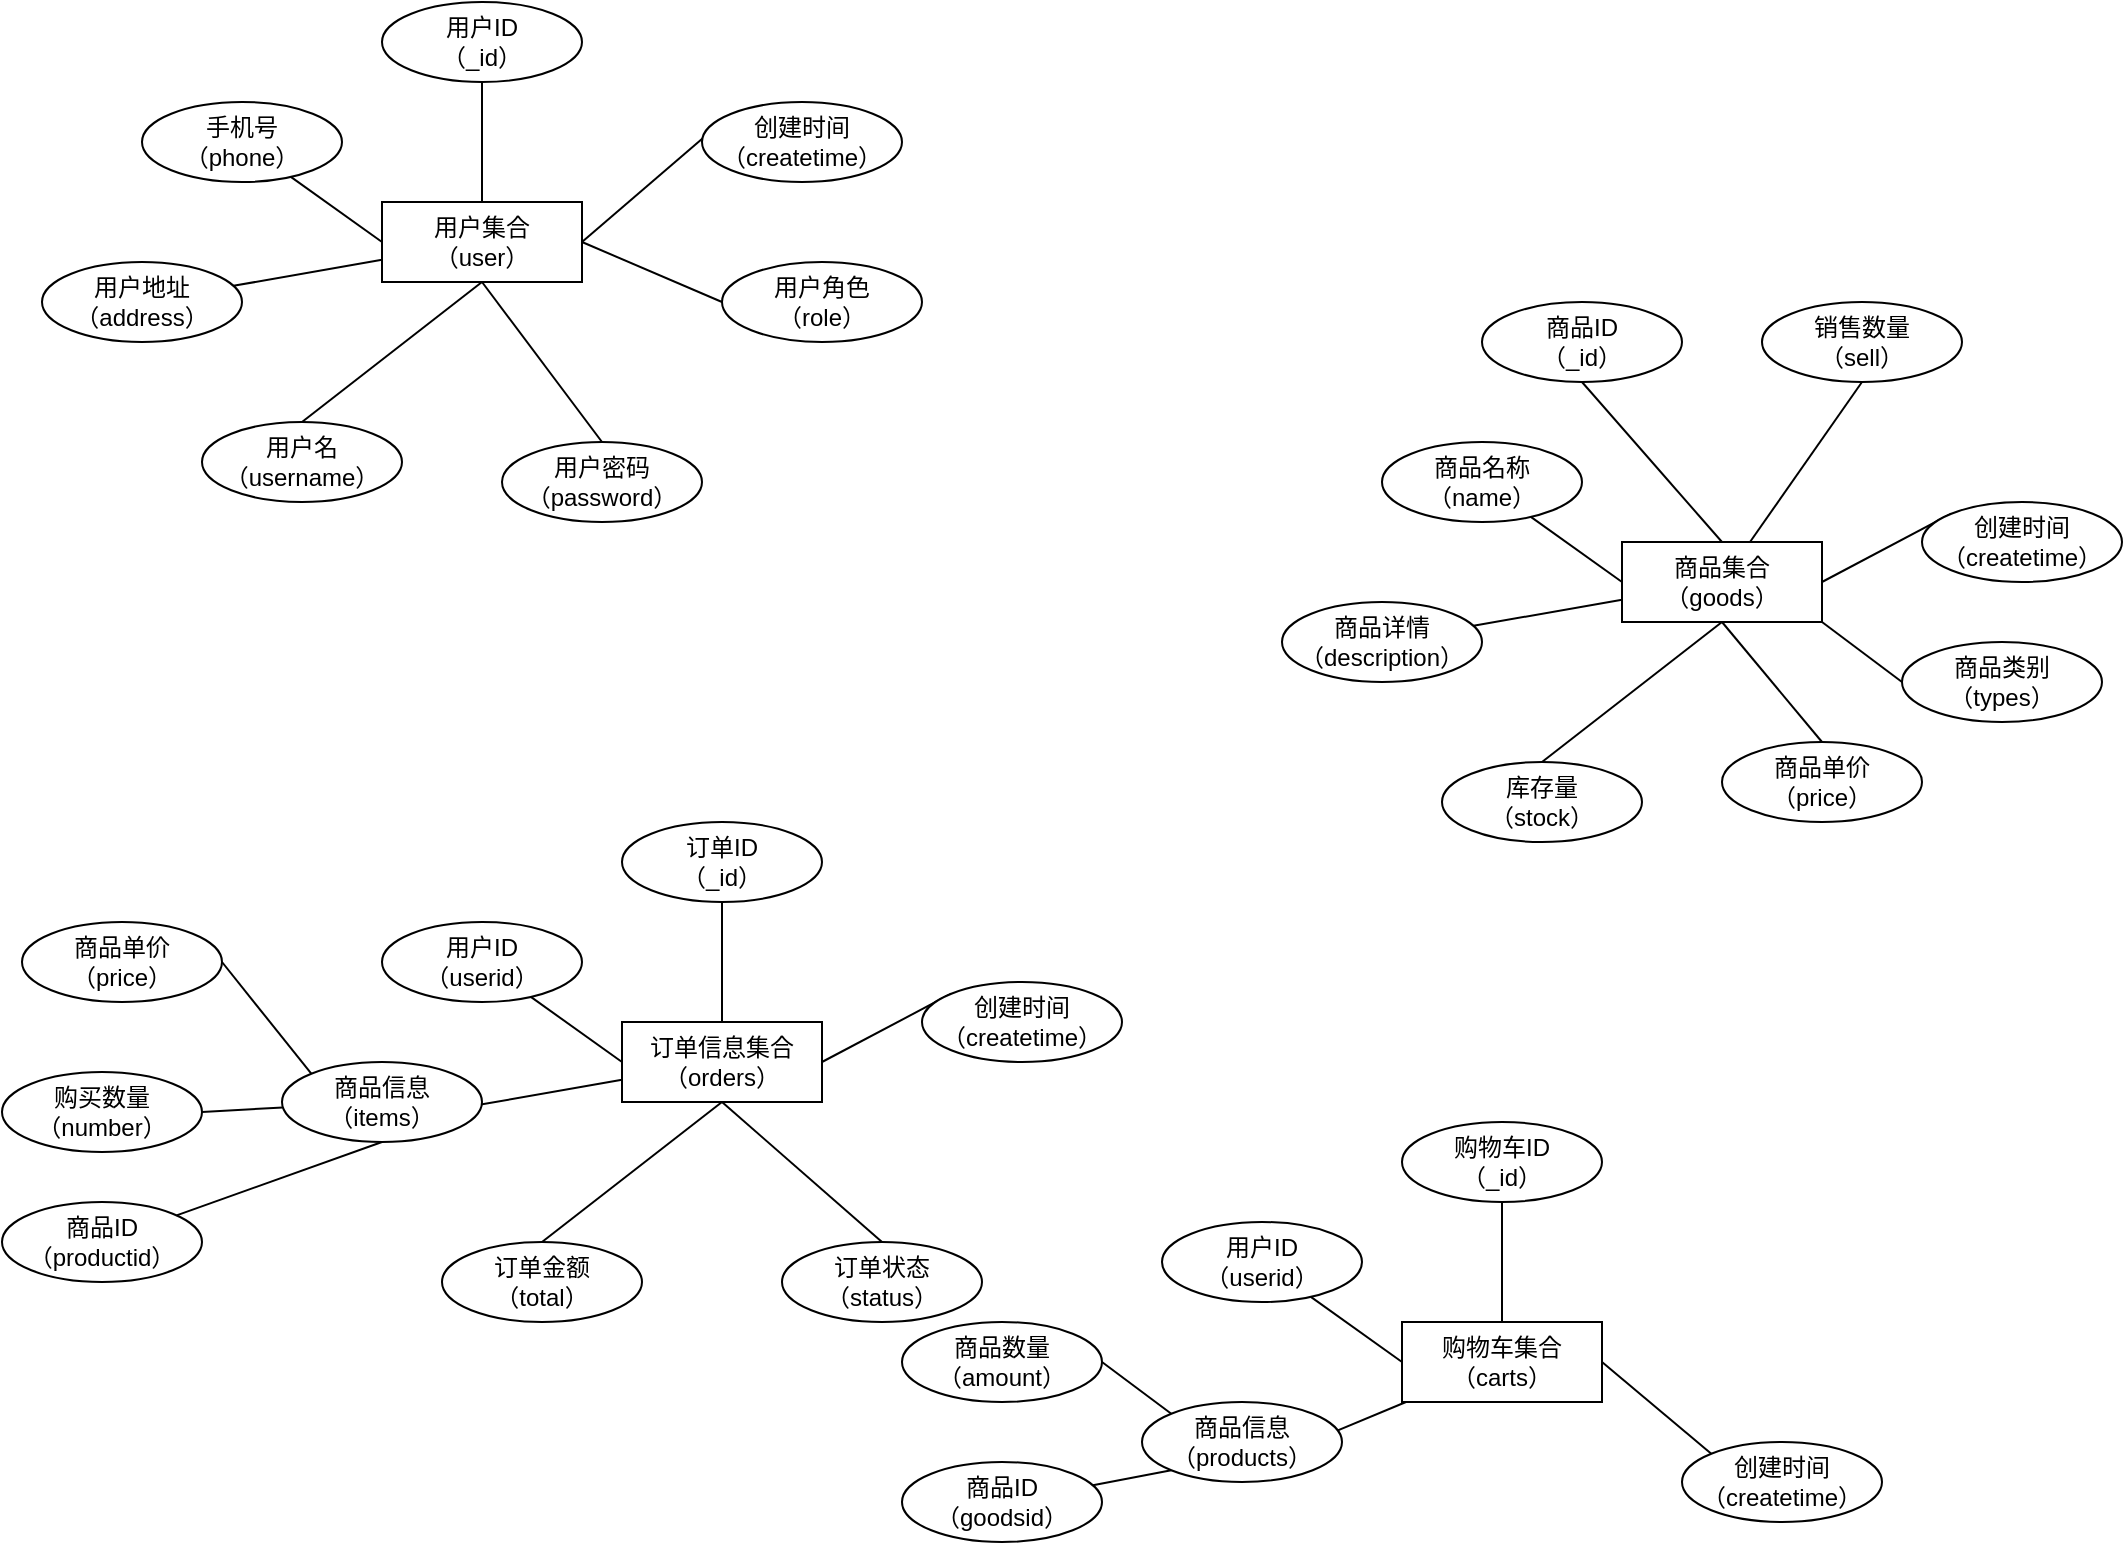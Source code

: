 <mxfile version="21.2.1" type="github">
  <diagram name="第 1 页" id="jo3ZEISlKgQD98OQp_iE">
    <mxGraphModel dx="1047" dy="516" grid="1" gridSize="10" guides="1" tooltips="1" connect="1" arrows="1" fold="1" page="1" pageScale="1" pageWidth="827" pageHeight="1169" math="0" shadow="0">
      <root>
        <mxCell id="0" />
        <mxCell id="1" parent="0" />
        <mxCell id="Bszq52swU1m2TZtWPtOC-1" value="用户ID&lt;br&gt;（_id）" style="ellipse;whiteSpace=wrap;html=1;align=center;" parent="1" vertex="1">
          <mxGeometry x="230" y="30" width="100" height="40" as="geometry" />
        </mxCell>
        <mxCell id="Bszq52swU1m2TZtWPtOC-8" style="rounded=0;orthogonalLoop=1;jettySize=auto;html=1;exitX=0.5;exitY=1;exitDx=0;exitDy=0;entryX=0.5;entryY=0;entryDx=0;entryDy=0;endArrow=none;endFill=0;" parent="1" source="Bszq52swU1m2TZtWPtOC-2" target="Bszq52swU1m2TZtWPtOC-7" edge="1">
          <mxGeometry relative="1" as="geometry" />
        </mxCell>
        <mxCell id="Bszq52swU1m2TZtWPtOC-9" style="rounded=0;orthogonalLoop=1;jettySize=auto;html=1;exitX=0.5;exitY=1;exitDx=0;exitDy=0;entryX=0.5;entryY=0;entryDx=0;entryDy=0;endArrow=none;endFill=0;" parent="1" source="Bszq52swU1m2TZtWPtOC-2" target="Bszq52swU1m2TZtWPtOC-6" edge="1">
          <mxGeometry relative="1" as="geometry" />
        </mxCell>
        <mxCell id="Bszq52swU1m2TZtWPtOC-10" style="rounded=0;orthogonalLoop=1;jettySize=auto;html=1;exitX=1;exitY=0.5;exitDx=0;exitDy=0;entryX=0;entryY=0;entryDx=0;entryDy=0;endArrow=none;endFill=0;" parent="1" source="Bszq52swU1m2TZtWPtOC-2" target="Bszq52swU1m2TZtWPtOC-5" edge="1">
          <mxGeometry relative="1" as="geometry" />
        </mxCell>
        <mxCell id="Bszq52swU1m2TZtWPtOC-12" value="" style="rounded=0;orthogonalLoop=1;jettySize=auto;html=1;endArrow=none;endFill=0;" parent="1" source="Bszq52swU1m2TZtWPtOC-2" target="Bszq52swU1m2TZtWPtOC-4" edge="1">
          <mxGeometry relative="1" as="geometry" />
        </mxCell>
        <mxCell id="Bszq52swU1m2TZtWPtOC-13" style="rounded=0;orthogonalLoop=1;jettySize=auto;html=1;exitX=0;exitY=0.5;exitDx=0;exitDy=0;endArrow=none;endFill=0;" parent="1" source="Bszq52swU1m2TZtWPtOC-2" target="Bszq52swU1m2TZtWPtOC-3" edge="1">
          <mxGeometry relative="1" as="geometry" />
        </mxCell>
        <mxCell id="Bszq52swU1m2TZtWPtOC-14" style="rounded=0;orthogonalLoop=1;jettySize=auto;html=1;exitX=0.5;exitY=0;exitDx=0;exitDy=0;entryX=0.5;entryY=1;entryDx=0;entryDy=0;endArrow=none;endFill=0;" parent="1" source="Bszq52swU1m2TZtWPtOC-2" target="Bszq52swU1m2TZtWPtOC-1" edge="1">
          <mxGeometry relative="1" as="geometry" />
        </mxCell>
        <mxCell id="doNHRHvDm80r2gx3Anxa-2" style="rounded=0;orthogonalLoop=1;jettySize=auto;html=1;exitX=1;exitY=0.5;exitDx=0;exitDy=0;entryX=0;entryY=0.5;entryDx=0;entryDy=0;endArrow=none;endFill=0;" edge="1" parent="1" source="Bszq52swU1m2TZtWPtOC-2" target="doNHRHvDm80r2gx3Anxa-1">
          <mxGeometry relative="1" as="geometry" />
        </mxCell>
        <mxCell id="Bszq52swU1m2TZtWPtOC-2" value="用户集合&lt;br&gt;（user）" style="whiteSpace=wrap;html=1;align=center;" parent="1" vertex="1">
          <mxGeometry x="230" y="130" width="100" height="40" as="geometry" />
        </mxCell>
        <mxCell id="Bszq52swU1m2TZtWPtOC-3" value="手机号&lt;br&gt;（phone）" style="ellipse;whiteSpace=wrap;html=1;align=center;" parent="1" vertex="1">
          <mxGeometry x="110" y="80" width="100" height="40" as="geometry" />
        </mxCell>
        <mxCell id="Bszq52swU1m2TZtWPtOC-4" value="用户地址&lt;br&gt;（address）" style="ellipse;whiteSpace=wrap;html=1;align=center;" parent="1" vertex="1">
          <mxGeometry x="60" y="160" width="100" height="40" as="geometry" />
        </mxCell>
        <mxCell id="Bszq52swU1m2TZtWPtOC-5" value="创建时间&lt;br&gt;（createtime）" style="ellipse;whiteSpace=wrap;html=1;align=center;" parent="1" vertex="1">
          <mxGeometry x="390" y="80" width="100" height="40" as="geometry" />
        </mxCell>
        <mxCell id="Bszq52swU1m2TZtWPtOC-6" value="用户密码&lt;br&gt;（password）" style="ellipse;whiteSpace=wrap;html=1;align=center;" parent="1" vertex="1">
          <mxGeometry x="290" y="250" width="100" height="40" as="geometry" />
        </mxCell>
        <mxCell id="Bszq52swU1m2TZtWPtOC-7" value="用户名&lt;br&gt;（username）" style="ellipse;whiteSpace=wrap;html=1;align=center;" parent="1" vertex="1">
          <mxGeometry x="140" y="240" width="100" height="40" as="geometry" />
        </mxCell>
        <mxCell id="Bszq52swU1m2TZtWPtOC-15" value="订单ID&lt;br&gt;（_id）" style="ellipse;whiteSpace=wrap;html=1;align=center;" parent="1" vertex="1">
          <mxGeometry x="350" y="440" width="100" height="40" as="geometry" />
        </mxCell>
        <mxCell id="Bszq52swU1m2TZtWPtOC-16" style="rounded=0;orthogonalLoop=1;jettySize=auto;html=1;exitX=0.5;exitY=1;exitDx=0;exitDy=0;entryX=0.5;entryY=0;entryDx=0;entryDy=0;endArrow=none;endFill=0;" parent="1" source="Bszq52swU1m2TZtWPtOC-22" target="Bszq52swU1m2TZtWPtOC-27" edge="1">
          <mxGeometry relative="1" as="geometry" />
        </mxCell>
        <mxCell id="Bszq52swU1m2TZtWPtOC-17" style="rounded=0;orthogonalLoop=1;jettySize=auto;html=1;exitX=0.5;exitY=1;exitDx=0;exitDy=0;entryX=0.5;entryY=0;entryDx=0;entryDy=0;endArrow=none;endFill=0;" parent="1" source="Bszq52swU1m2TZtWPtOC-22" target="Bszq52swU1m2TZtWPtOC-26" edge="1">
          <mxGeometry relative="1" as="geometry" />
        </mxCell>
        <mxCell id="Bszq52swU1m2TZtWPtOC-18" style="rounded=0;orthogonalLoop=1;jettySize=auto;html=1;exitX=1;exitY=0.5;exitDx=0;exitDy=0;entryX=0;entryY=0;entryDx=0;entryDy=0;endArrow=none;endFill=0;" parent="1" source="Bszq52swU1m2TZtWPtOC-22" target="Bszq52swU1m2TZtWPtOC-25" edge="1">
          <mxGeometry relative="1" as="geometry" />
        </mxCell>
        <mxCell id="Bszq52swU1m2TZtWPtOC-19" value="" style="rounded=0;orthogonalLoop=1;jettySize=auto;html=1;endArrow=none;endFill=0;" parent="1" source="Bszq52swU1m2TZtWPtOC-22" edge="1">
          <mxGeometry relative="1" as="geometry">
            <mxPoint x="275.746" y="581.927" as="targetPoint" />
          </mxGeometry>
        </mxCell>
        <mxCell id="Bszq52swU1m2TZtWPtOC-20" style="rounded=0;orthogonalLoop=1;jettySize=auto;html=1;exitX=0;exitY=0.5;exitDx=0;exitDy=0;endArrow=none;endFill=0;" parent="1" source="Bszq52swU1m2TZtWPtOC-22" target="Bszq52swU1m2TZtWPtOC-23" edge="1">
          <mxGeometry relative="1" as="geometry" />
        </mxCell>
        <mxCell id="Bszq52swU1m2TZtWPtOC-21" style="rounded=0;orthogonalLoop=1;jettySize=auto;html=1;exitX=0.5;exitY=0;exitDx=0;exitDy=0;entryX=0.5;entryY=1;entryDx=0;entryDy=0;endArrow=none;endFill=0;" parent="1" source="Bszq52swU1m2TZtWPtOC-22" target="Bszq52swU1m2TZtWPtOC-15" edge="1">
          <mxGeometry relative="1" as="geometry" />
        </mxCell>
        <mxCell id="Bszq52swU1m2TZtWPtOC-22" value="订单信息集合&lt;br&gt;（orders）" style="whiteSpace=wrap;html=1;align=center;" parent="1" vertex="1">
          <mxGeometry x="350" y="540" width="100" height="40" as="geometry" />
        </mxCell>
        <mxCell id="Bszq52swU1m2TZtWPtOC-23" value="用户ID&lt;br&gt;（userid）" style="ellipse;whiteSpace=wrap;html=1;align=center;" parent="1" vertex="1">
          <mxGeometry x="230" y="490" width="100" height="40" as="geometry" />
        </mxCell>
        <mxCell id="Bszq52swU1m2TZtWPtOC-25" value="创建时间&lt;br&gt;（createtime）" style="ellipse;whiteSpace=wrap;html=1;align=center;" parent="1" vertex="1">
          <mxGeometry x="500" y="520" width="100" height="40" as="geometry" />
        </mxCell>
        <mxCell id="Bszq52swU1m2TZtWPtOC-26" value="订单状态&lt;br&gt;（status）" style="ellipse;whiteSpace=wrap;html=1;align=center;" parent="1" vertex="1">
          <mxGeometry x="430" y="650" width="100" height="40" as="geometry" />
        </mxCell>
        <mxCell id="Bszq52swU1m2TZtWPtOC-27" value="订单金额&lt;br&gt;（total）" style="ellipse;whiteSpace=wrap;html=1;align=center;" parent="1" vertex="1">
          <mxGeometry x="260" y="650" width="100" height="40" as="geometry" />
        </mxCell>
        <mxCell id="Bszq52swU1m2TZtWPtOC-28" value="商品ID&lt;br&gt;（_id）" style="ellipse;whiteSpace=wrap;html=1;align=center;" parent="1" vertex="1">
          <mxGeometry x="780" y="180" width="100" height="40" as="geometry" />
        </mxCell>
        <mxCell id="Bszq52swU1m2TZtWPtOC-29" style="rounded=0;orthogonalLoop=1;jettySize=auto;html=1;exitX=0.5;exitY=1;exitDx=0;exitDy=0;entryX=0.5;entryY=0;entryDx=0;entryDy=0;endArrow=none;endFill=0;" parent="1" source="Bszq52swU1m2TZtWPtOC-35" target="Bszq52swU1m2TZtWPtOC-40" edge="1">
          <mxGeometry relative="1" as="geometry" />
        </mxCell>
        <mxCell id="Bszq52swU1m2TZtWPtOC-30" style="rounded=0;orthogonalLoop=1;jettySize=auto;html=1;exitX=0.5;exitY=1;exitDx=0;exitDy=0;entryX=0.5;entryY=0;entryDx=0;entryDy=0;endArrow=none;endFill=0;" parent="1" source="Bszq52swU1m2TZtWPtOC-35" target="Bszq52swU1m2TZtWPtOC-39" edge="1">
          <mxGeometry relative="1" as="geometry" />
        </mxCell>
        <mxCell id="Bszq52swU1m2TZtWPtOC-31" style="rounded=0;orthogonalLoop=1;jettySize=auto;html=1;exitX=1;exitY=0.5;exitDx=0;exitDy=0;entryX=0;entryY=0;entryDx=0;entryDy=0;endArrow=none;endFill=0;" parent="1" source="Bszq52swU1m2TZtWPtOC-35" target="Bszq52swU1m2TZtWPtOC-38" edge="1">
          <mxGeometry relative="1" as="geometry" />
        </mxCell>
        <mxCell id="Bszq52swU1m2TZtWPtOC-32" value="" style="rounded=0;orthogonalLoop=1;jettySize=auto;html=1;endArrow=none;endFill=0;" parent="1" source="Bszq52swU1m2TZtWPtOC-35" target="Bszq52swU1m2TZtWPtOC-37" edge="1">
          <mxGeometry relative="1" as="geometry" />
        </mxCell>
        <mxCell id="Bszq52swU1m2TZtWPtOC-33" style="rounded=0;orthogonalLoop=1;jettySize=auto;html=1;exitX=0;exitY=0.5;exitDx=0;exitDy=0;endArrow=none;endFill=0;" parent="1" source="Bszq52swU1m2TZtWPtOC-35" target="Bszq52swU1m2TZtWPtOC-36" edge="1">
          <mxGeometry relative="1" as="geometry" />
        </mxCell>
        <mxCell id="Bszq52swU1m2TZtWPtOC-34" style="rounded=0;orthogonalLoop=1;jettySize=auto;html=1;exitX=0.5;exitY=0;exitDx=0;exitDy=0;entryX=0.5;entryY=1;entryDx=0;entryDy=0;endArrow=none;endFill=0;" parent="1" source="Bszq52swU1m2TZtWPtOC-35" target="Bszq52swU1m2TZtWPtOC-28" edge="1">
          <mxGeometry relative="1" as="geometry" />
        </mxCell>
        <mxCell id="Bszq52swU1m2TZtWPtOC-43" style="rounded=0;orthogonalLoop=1;jettySize=auto;html=1;exitX=1;exitY=1;exitDx=0;exitDy=0;entryX=0;entryY=0.5;entryDx=0;entryDy=0;endArrow=none;endFill=0;" parent="1" source="Bszq52swU1m2TZtWPtOC-35" target="Bszq52swU1m2TZtWPtOC-41" edge="1">
          <mxGeometry relative="1" as="geometry" />
        </mxCell>
        <mxCell id="Bszq52swU1m2TZtWPtOC-35" value="商品集合&lt;br&gt;（goods）" style="whiteSpace=wrap;html=1;align=center;" parent="1" vertex="1">
          <mxGeometry x="850" y="300" width="100" height="40" as="geometry" />
        </mxCell>
        <mxCell id="Bszq52swU1m2TZtWPtOC-36" value="商品名称&lt;br&gt;（name）" style="ellipse;whiteSpace=wrap;html=1;align=center;" parent="1" vertex="1">
          <mxGeometry x="730" y="250" width="100" height="40" as="geometry" />
        </mxCell>
        <mxCell id="Bszq52swU1m2TZtWPtOC-37" value="商品详情&lt;br&gt;（description）" style="ellipse;whiteSpace=wrap;html=1;align=center;" parent="1" vertex="1">
          <mxGeometry x="680" y="330" width="100" height="40" as="geometry" />
        </mxCell>
        <mxCell id="Bszq52swU1m2TZtWPtOC-38" value="创建时间&lt;br&gt;（createtime）" style="ellipse;whiteSpace=wrap;html=1;align=center;" parent="1" vertex="1">
          <mxGeometry x="1000" y="280" width="100" height="40" as="geometry" />
        </mxCell>
        <mxCell id="Bszq52swU1m2TZtWPtOC-39" value="商品单价&lt;br&gt;（price）" style="ellipse;whiteSpace=wrap;html=1;align=center;" parent="1" vertex="1">
          <mxGeometry x="900" y="400" width="100" height="40" as="geometry" />
        </mxCell>
        <mxCell id="Bszq52swU1m2TZtWPtOC-40" value="库存量&lt;br&gt;（stock）" style="ellipse;whiteSpace=wrap;html=1;align=center;" parent="1" vertex="1">
          <mxGeometry x="760" y="410" width="100" height="40" as="geometry" />
        </mxCell>
        <mxCell id="Bszq52swU1m2TZtWPtOC-41" value="商品类别&lt;br&gt;（types）" style="ellipse;whiteSpace=wrap;html=1;align=center;" parent="1" vertex="1">
          <mxGeometry x="990" y="350" width="100" height="40" as="geometry" />
        </mxCell>
        <mxCell id="Bszq52swU1m2TZtWPtOC-44" value="购物车ID&lt;br&gt;（_id）" style="ellipse;whiteSpace=wrap;html=1;align=center;" parent="1" vertex="1">
          <mxGeometry x="740" y="590" width="100" height="40" as="geometry" />
        </mxCell>
        <mxCell id="Bszq52swU1m2TZtWPtOC-47" style="rounded=0;orthogonalLoop=1;jettySize=auto;html=1;exitX=1;exitY=0.5;exitDx=0;exitDy=0;entryX=0;entryY=0;entryDx=0;entryDy=0;endArrow=none;endFill=0;" parent="1" source="Bszq52swU1m2TZtWPtOC-52" target="Bszq52swU1m2TZtWPtOC-55" edge="1">
          <mxGeometry relative="1" as="geometry" />
        </mxCell>
        <mxCell id="Bszq52swU1m2TZtWPtOC-48" value="" style="rounded=0;orthogonalLoop=1;jettySize=auto;html=1;endArrow=none;endFill=0;" parent="1" source="Bszq52swU1m2TZtWPtOC-52" edge="1">
          <mxGeometry relative="1" as="geometry">
            <mxPoint x="704.627" y="745.572" as="targetPoint" />
          </mxGeometry>
        </mxCell>
        <mxCell id="Bszq52swU1m2TZtWPtOC-49" style="rounded=0;orthogonalLoop=1;jettySize=auto;html=1;exitX=0;exitY=0.5;exitDx=0;exitDy=0;endArrow=none;endFill=0;" parent="1" source="Bszq52swU1m2TZtWPtOC-52" target="Bszq52swU1m2TZtWPtOC-53" edge="1">
          <mxGeometry relative="1" as="geometry" />
        </mxCell>
        <mxCell id="Bszq52swU1m2TZtWPtOC-50" style="rounded=0;orthogonalLoop=1;jettySize=auto;html=1;exitX=0.5;exitY=0;exitDx=0;exitDy=0;entryX=0.5;entryY=1;entryDx=0;entryDy=0;endArrow=none;endFill=0;" parent="1" source="Bszq52swU1m2TZtWPtOC-52" target="Bszq52swU1m2TZtWPtOC-44" edge="1">
          <mxGeometry relative="1" as="geometry" />
        </mxCell>
        <mxCell id="Bszq52swU1m2TZtWPtOC-52" value="购物车集合&lt;br&gt;（carts）" style="whiteSpace=wrap;html=1;align=center;" parent="1" vertex="1">
          <mxGeometry x="740" y="690" width="100" height="40" as="geometry" />
        </mxCell>
        <mxCell id="Bszq52swU1m2TZtWPtOC-53" value="用户ID&lt;br&gt;（userid）" style="ellipse;whiteSpace=wrap;html=1;align=center;" parent="1" vertex="1">
          <mxGeometry x="620" y="640" width="100" height="40" as="geometry" />
        </mxCell>
        <mxCell id="Bszq52swU1m2TZtWPtOC-55" value="创建时间&lt;br&gt;（createtime）" style="ellipse;whiteSpace=wrap;html=1;align=center;" parent="1" vertex="1">
          <mxGeometry x="880" y="750" width="100" height="40" as="geometry" />
        </mxCell>
        <mxCell id="doNHRHvDm80r2gx3Anxa-1" value="用户角色&lt;br&gt;（role）" style="ellipse;whiteSpace=wrap;html=1;align=center;" vertex="1" parent="1">
          <mxGeometry x="400" y="160" width="100" height="40" as="geometry" />
        </mxCell>
        <mxCell id="doNHRHvDm80r2gx3Anxa-3" value="商品ID&lt;br&gt;（productid）" style="ellipse;whiteSpace=wrap;html=1;align=center;" vertex="1" parent="1">
          <mxGeometry x="40" y="630" width="100" height="40" as="geometry" />
        </mxCell>
        <mxCell id="doNHRHvDm80r2gx3Anxa-5" style="rounded=0;orthogonalLoop=1;jettySize=auto;html=1;exitX=0.5;exitY=1;exitDx=0;exitDy=0;endArrow=none;endFill=0;" edge="1" parent="1" source="doNHRHvDm80r2gx3Anxa-4" target="doNHRHvDm80r2gx3Anxa-3">
          <mxGeometry relative="1" as="geometry" />
        </mxCell>
        <mxCell id="doNHRHvDm80r2gx3Anxa-4" value="商品信息&lt;br&gt;（items）" style="ellipse;whiteSpace=wrap;html=1;align=center;" vertex="1" parent="1">
          <mxGeometry x="180" y="560" width="100" height="40" as="geometry" />
        </mxCell>
        <mxCell id="doNHRHvDm80r2gx3Anxa-9" style="rounded=0;orthogonalLoop=1;jettySize=auto;html=1;exitX=1;exitY=0.5;exitDx=0;exitDy=0;entryX=0;entryY=0;entryDx=0;entryDy=0;endArrow=none;endFill=0;" edge="1" parent="1" source="doNHRHvDm80r2gx3Anxa-6" target="doNHRHvDm80r2gx3Anxa-4">
          <mxGeometry relative="1" as="geometry" />
        </mxCell>
        <mxCell id="doNHRHvDm80r2gx3Anxa-6" value="商品单价&lt;br&gt;（price）" style="ellipse;whiteSpace=wrap;html=1;align=center;" vertex="1" parent="1">
          <mxGeometry x="50" y="490" width="100" height="40" as="geometry" />
        </mxCell>
        <mxCell id="doNHRHvDm80r2gx3Anxa-8" style="rounded=0;orthogonalLoop=1;jettySize=auto;html=1;exitX=1;exitY=0.5;exitDx=0;exitDy=0;endArrow=none;endFill=0;" edge="1" parent="1" source="doNHRHvDm80r2gx3Anxa-7" target="doNHRHvDm80r2gx3Anxa-4">
          <mxGeometry relative="1" as="geometry" />
        </mxCell>
        <mxCell id="doNHRHvDm80r2gx3Anxa-7" value="购买数量&lt;br&gt;（number）" style="ellipse;whiteSpace=wrap;html=1;align=center;" vertex="1" parent="1">
          <mxGeometry x="40" y="565" width="100" height="40" as="geometry" />
        </mxCell>
        <mxCell id="doNHRHvDm80r2gx3Anxa-11" style="rounded=0;orthogonalLoop=1;jettySize=auto;html=1;exitX=0.5;exitY=1;exitDx=0;exitDy=0;endArrow=none;endFill=0;" edge="1" parent="1" source="doNHRHvDm80r2gx3Anxa-10" target="Bszq52swU1m2TZtWPtOC-35">
          <mxGeometry relative="1" as="geometry" />
        </mxCell>
        <mxCell id="doNHRHvDm80r2gx3Anxa-10" value="销售数量&lt;br&gt;（sell）" style="ellipse;whiteSpace=wrap;html=1;align=center;" vertex="1" parent="1">
          <mxGeometry x="920" y="180" width="100" height="40" as="geometry" />
        </mxCell>
        <mxCell id="doNHRHvDm80r2gx3Anxa-12" value="商品ID&lt;br&gt;（goodsid）" style="ellipse;whiteSpace=wrap;html=1;align=center;" vertex="1" parent="1">
          <mxGeometry x="490" y="760" width="100" height="40" as="geometry" />
        </mxCell>
        <mxCell id="doNHRHvDm80r2gx3Anxa-14" style="rounded=0;orthogonalLoop=1;jettySize=auto;html=1;exitX=0;exitY=1;exitDx=0;exitDy=0;endArrow=none;endFill=0;" edge="1" parent="1" source="doNHRHvDm80r2gx3Anxa-13" target="doNHRHvDm80r2gx3Anxa-12">
          <mxGeometry relative="1" as="geometry" />
        </mxCell>
        <mxCell id="doNHRHvDm80r2gx3Anxa-13" value="商品信息&lt;br&gt;（products）" style="ellipse;whiteSpace=wrap;html=1;align=center;" vertex="1" parent="1">
          <mxGeometry x="610" y="730" width="100" height="40" as="geometry" />
        </mxCell>
        <mxCell id="doNHRHvDm80r2gx3Anxa-16" style="rounded=0;orthogonalLoop=1;jettySize=auto;html=1;exitX=1;exitY=0.5;exitDx=0;exitDy=0;entryX=0;entryY=0;entryDx=0;entryDy=0;endArrow=none;endFill=0;" edge="1" parent="1" source="doNHRHvDm80r2gx3Anxa-15" target="doNHRHvDm80r2gx3Anxa-13">
          <mxGeometry relative="1" as="geometry" />
        </mxCell>
        <mxCell id="doNHRHvDm80r2gx3Anxa-15" value="商品数量&lt;br&gt;（amount）" style="ellipse;whiteSpace=wrap;html=1;align=center;" vertex="1" parent="1">
          <mxGeometry x="490" y="690" width="100" height="40" as="geometry" />
        </mxCell>
      </root>
    </mxGraphModel>
  </diagram>
</mxfile>
